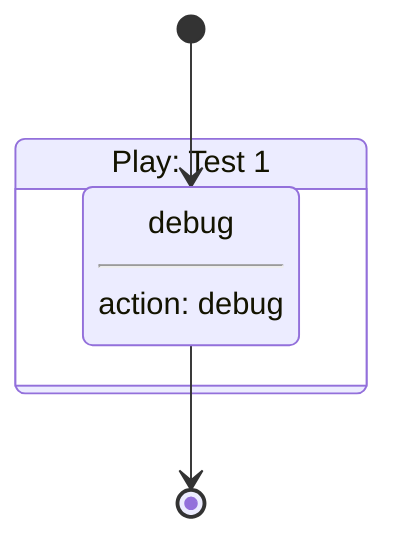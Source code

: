 stateDiagram-v2
    state "Play: Test 1" as play_1 {
        state "debug<hr>action: debug" as task_1
    }
    [*] --> task_1
    task_1 --> [*]